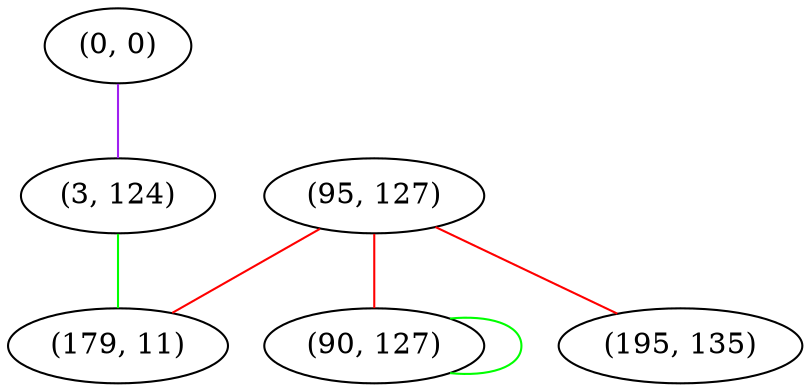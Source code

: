 graph "" {
"(0, 0)";
"(95, 127)";
"(90, 127)";
"(3, 124)";
"(195, 135)";
"(179, 11)";
"(0, 0)" -- "(3, 124)"  [color=purple, key=0, weight=4];
"(95, 127)" -- "(90, 127)"  [color=red, key=0, weight=1];
"(95, 127)" -- "(195, 135)"  [color=red, key=0, weight=1];
"(95, 127)" -- "(179, 11)"  [color=red, key=0, weight=1];
"(90, 127)" -- "(90, 127)"  [color=green, key=0, weight=2];
"(3, 124)" -- "(179, 11)"  [color=green, key=0, weight=2];
}
